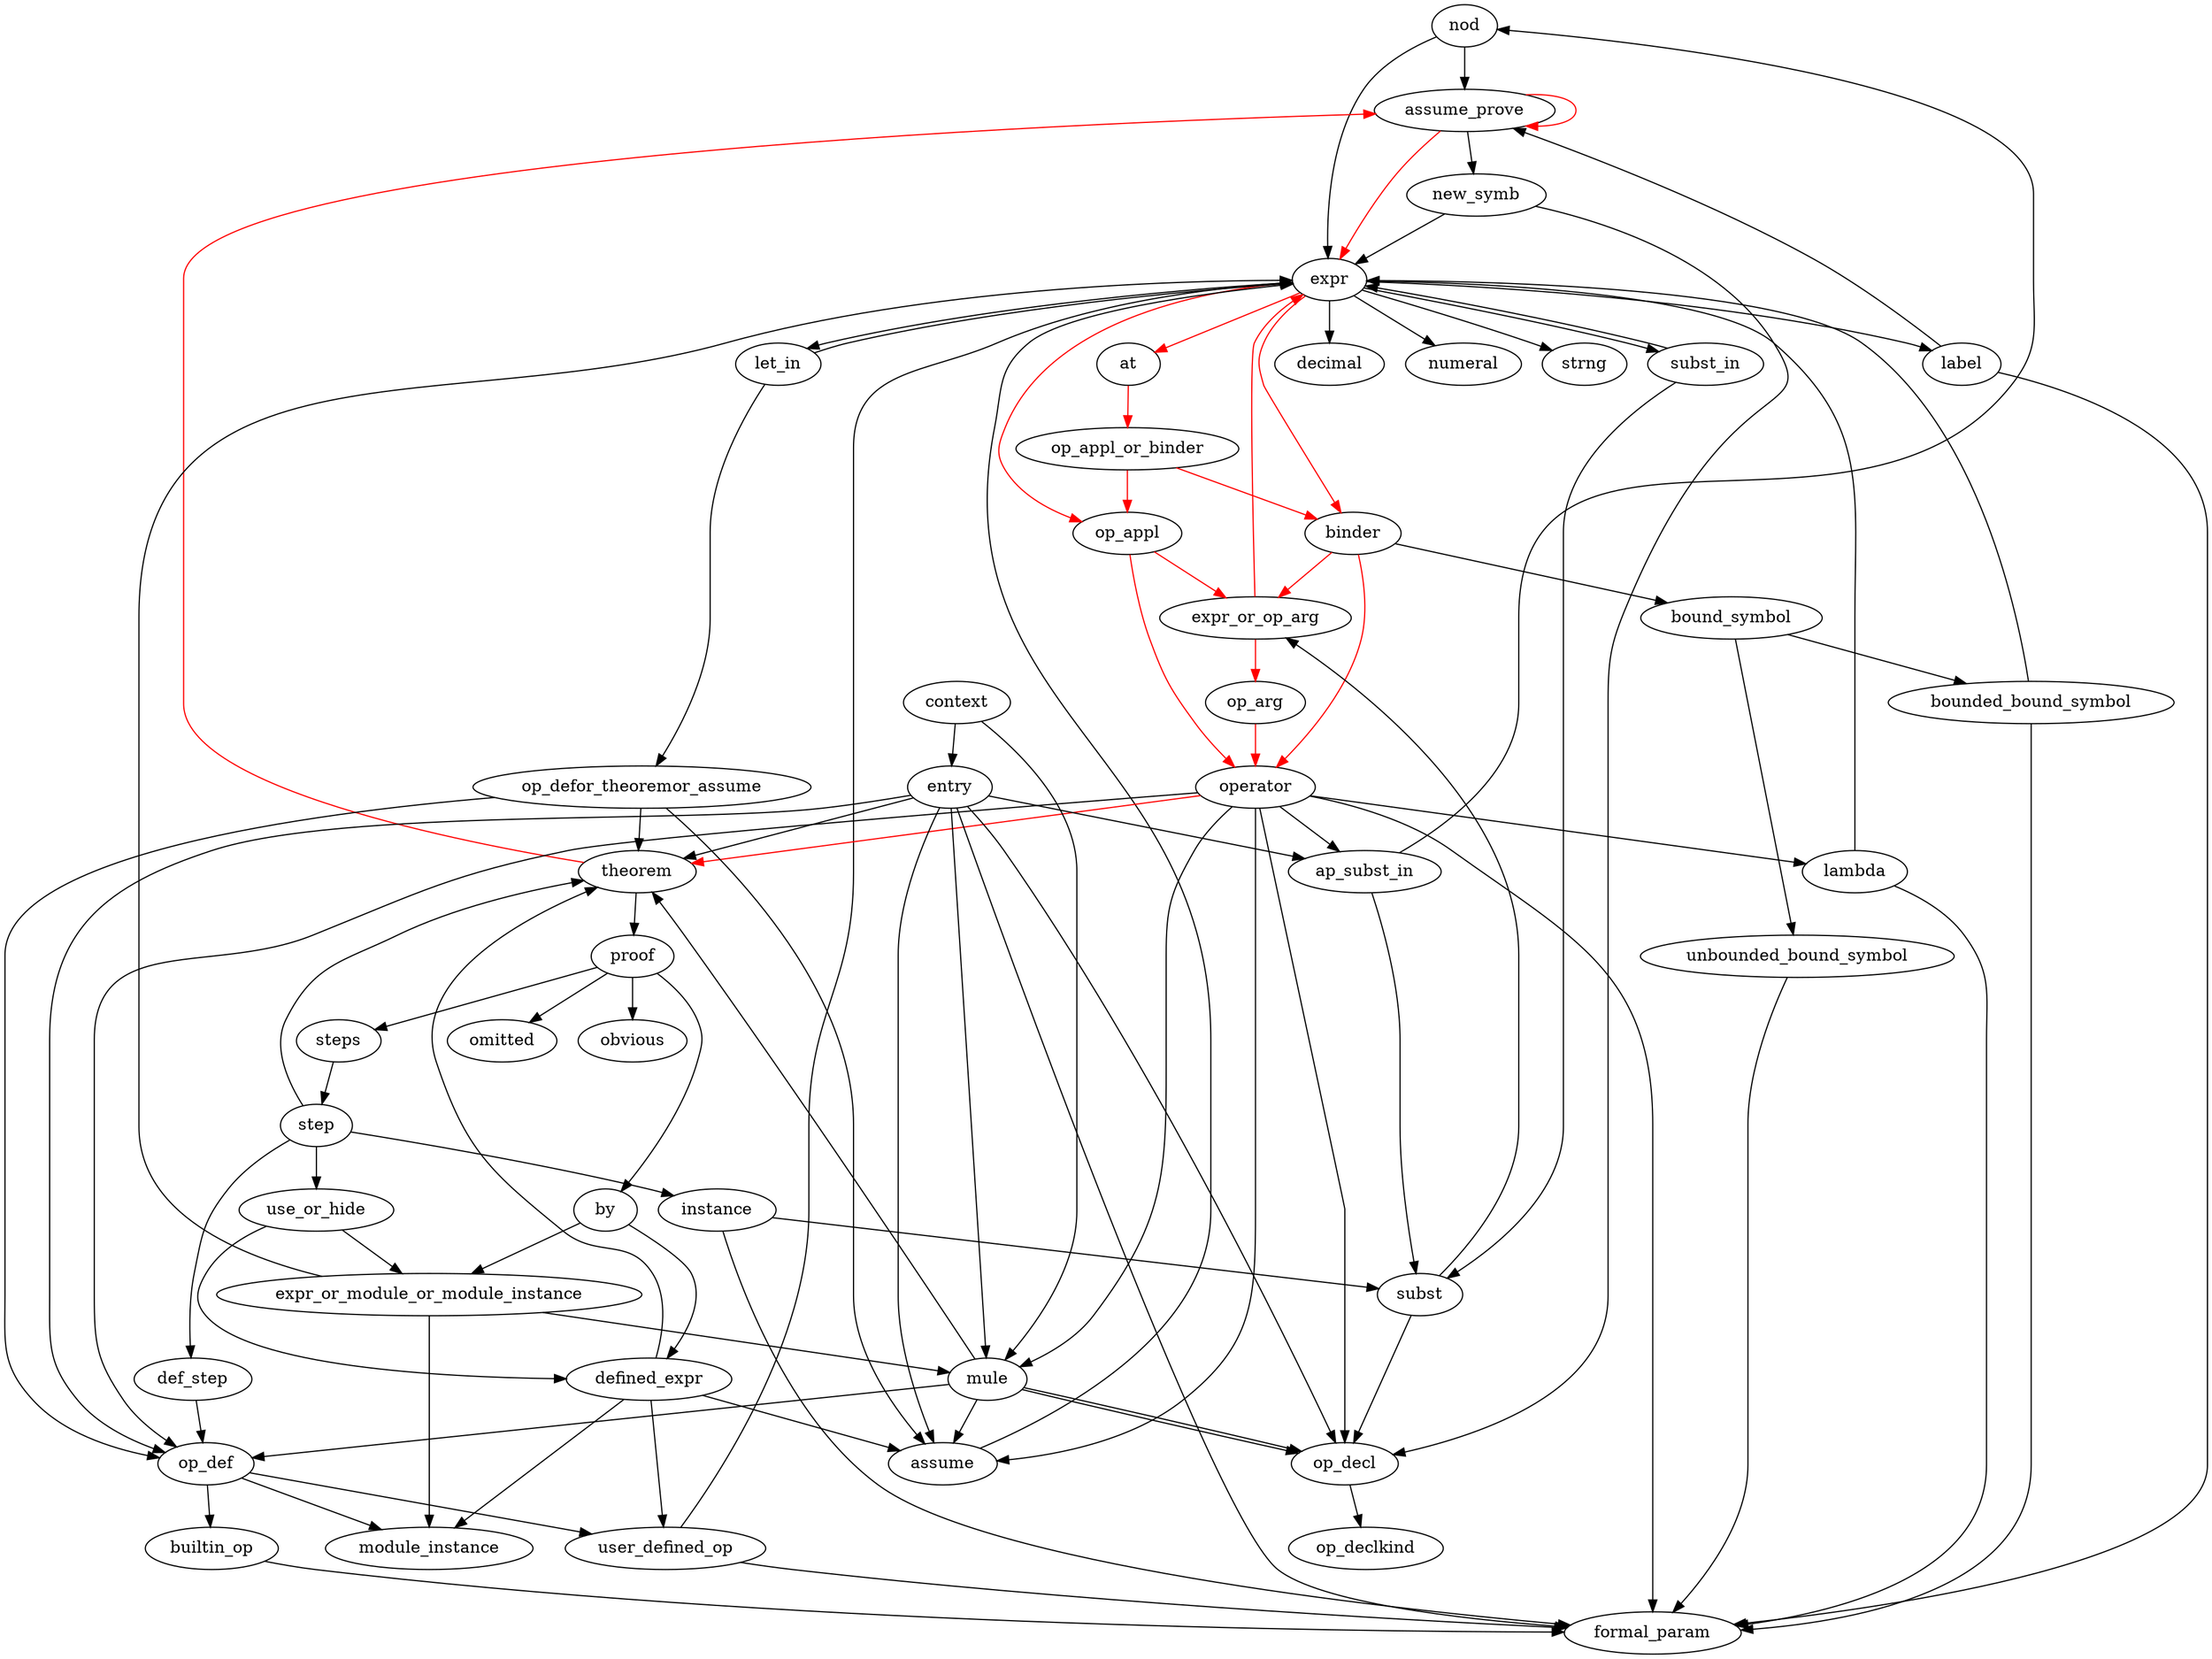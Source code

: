 digraph typedeps {

nod -> assume_prove;
nod -> expr;
//nod -> ap_subst_in;
//nod -> def_step;
//nod -> op_arg;
//nod -> instance;
//nod -> new_symb;
//nod -> proof;
//nod -> formal_param;
//nod -> mule;
//nod -> op_decl;
//nod -> op_def;
//nod -> assume;
//nod -> theorem;
//nod -> use_or_hide;

expr -> at[color=red];
expr -> decimal;
expr -> label;
expr -> let_in;
expr -> numeral;
expr -> op_appl[color=red];
expr -> strng;
expr -> subst_in;
expr -> binder[color=red];

expr_or_op_arg -> expr[color=red];
expr_or_op_arg -> op_arg[color=red];

ap_subst_in -> subst;
ap_subst_in -> nod;

subst_in -> subst;
subst_in -> expr;


instance -> subst;
instance -> formal_param;

subst -> op_decl;
subst -> expr_or_op_arg;

assume -> expr;


theorem ->  assume_prove[color=red];
theorem ->  proof;


assume_prove -> new_symb ;
assume_prove -> assume_prove[color=red];
assume_prove -> expr[color=red];


new_symb ->  op_decl;
new_symb ->  expr;

op_def -> module_instance;
op_def -> user_defined_op;
op_def -> builtin_op;

user_defined_op -> expr;
user_defined_op -> formal_param;

lambda -> expr;
lambda -> formal_param;

builtin_op -> formal_param;

op_arg -> operator[color=red];

op_decl -> op_declkind;

proof -> omitted;
proof -> obvious;
proof -> by;
proof -> steps;

expr_or_module_or_module_instance -> expr;
expr_or_module_or_module_instance -> mule;
expr_or_module_or_module_instance -> module_instance;

defined_expr -> user_defined_op;
defined_expr -> module_instance;
defined_expr -> theorem;
defined_expr -> assume;

by -> expr_or_module_or_module_instance;
by -> defined_expr;


steps -> step;

step -> def_step;
step -> use_or_hide;
step -> instance;
step -> theorem;

def_step -> op_def;

use_or_hide -> expr_or_module_or_module_instance;
use_or_hide -> defined_expr;


op_appl_or_binder -> op_appl[color=red];
op_appl_or_binder -> binder[color=red];

at -> op_appl_or_binder[color=red];



label -> assume_prove;
label -> formal_param;

op_defor_theoremor_assume -> op_def;
op_defor_theoremor_assume -> theorem;
op_defor_theoremor_assume -> assume;

let_in -> expr;
let_in -> op_defor_theoremor_assume;

operator -> formal_param;
operator -> mule;
operator -> op_decl;
operator -> op_def;
operator -> theorem[color=red];
operator -> assume;
operator -> ap_subst_in;
operator -> lambda;

op_appl -> operator[color=red];
op_appl -> expr_or_op_arg[color=red];

binder -> operator[color=red];
binder -> expr_or_op_arg[color=red];
binder -> bound_symbol;

bound_symbol -> unbounded_bound_symbol;
bound_symbol -> bounded_bound_symbol;

unbounded_bound_symbol -> formal_param;
bounded_bound_symbol -> formal_param;
bounded_bound_symbol -> expr;



mule -> op_decl ;
mule -> op_decl ;
mule -> op_def  ;
mule -> assume  ;
mule -> theorem  ;

entry -> formal_param ;
entry -> mule ;
entry -> op_decl ;
entry -> op_def ;
entry -> theorem ;
entry -> assume ;
entry -> ap_subst_in;


context -> entry;
context -> mule;

}